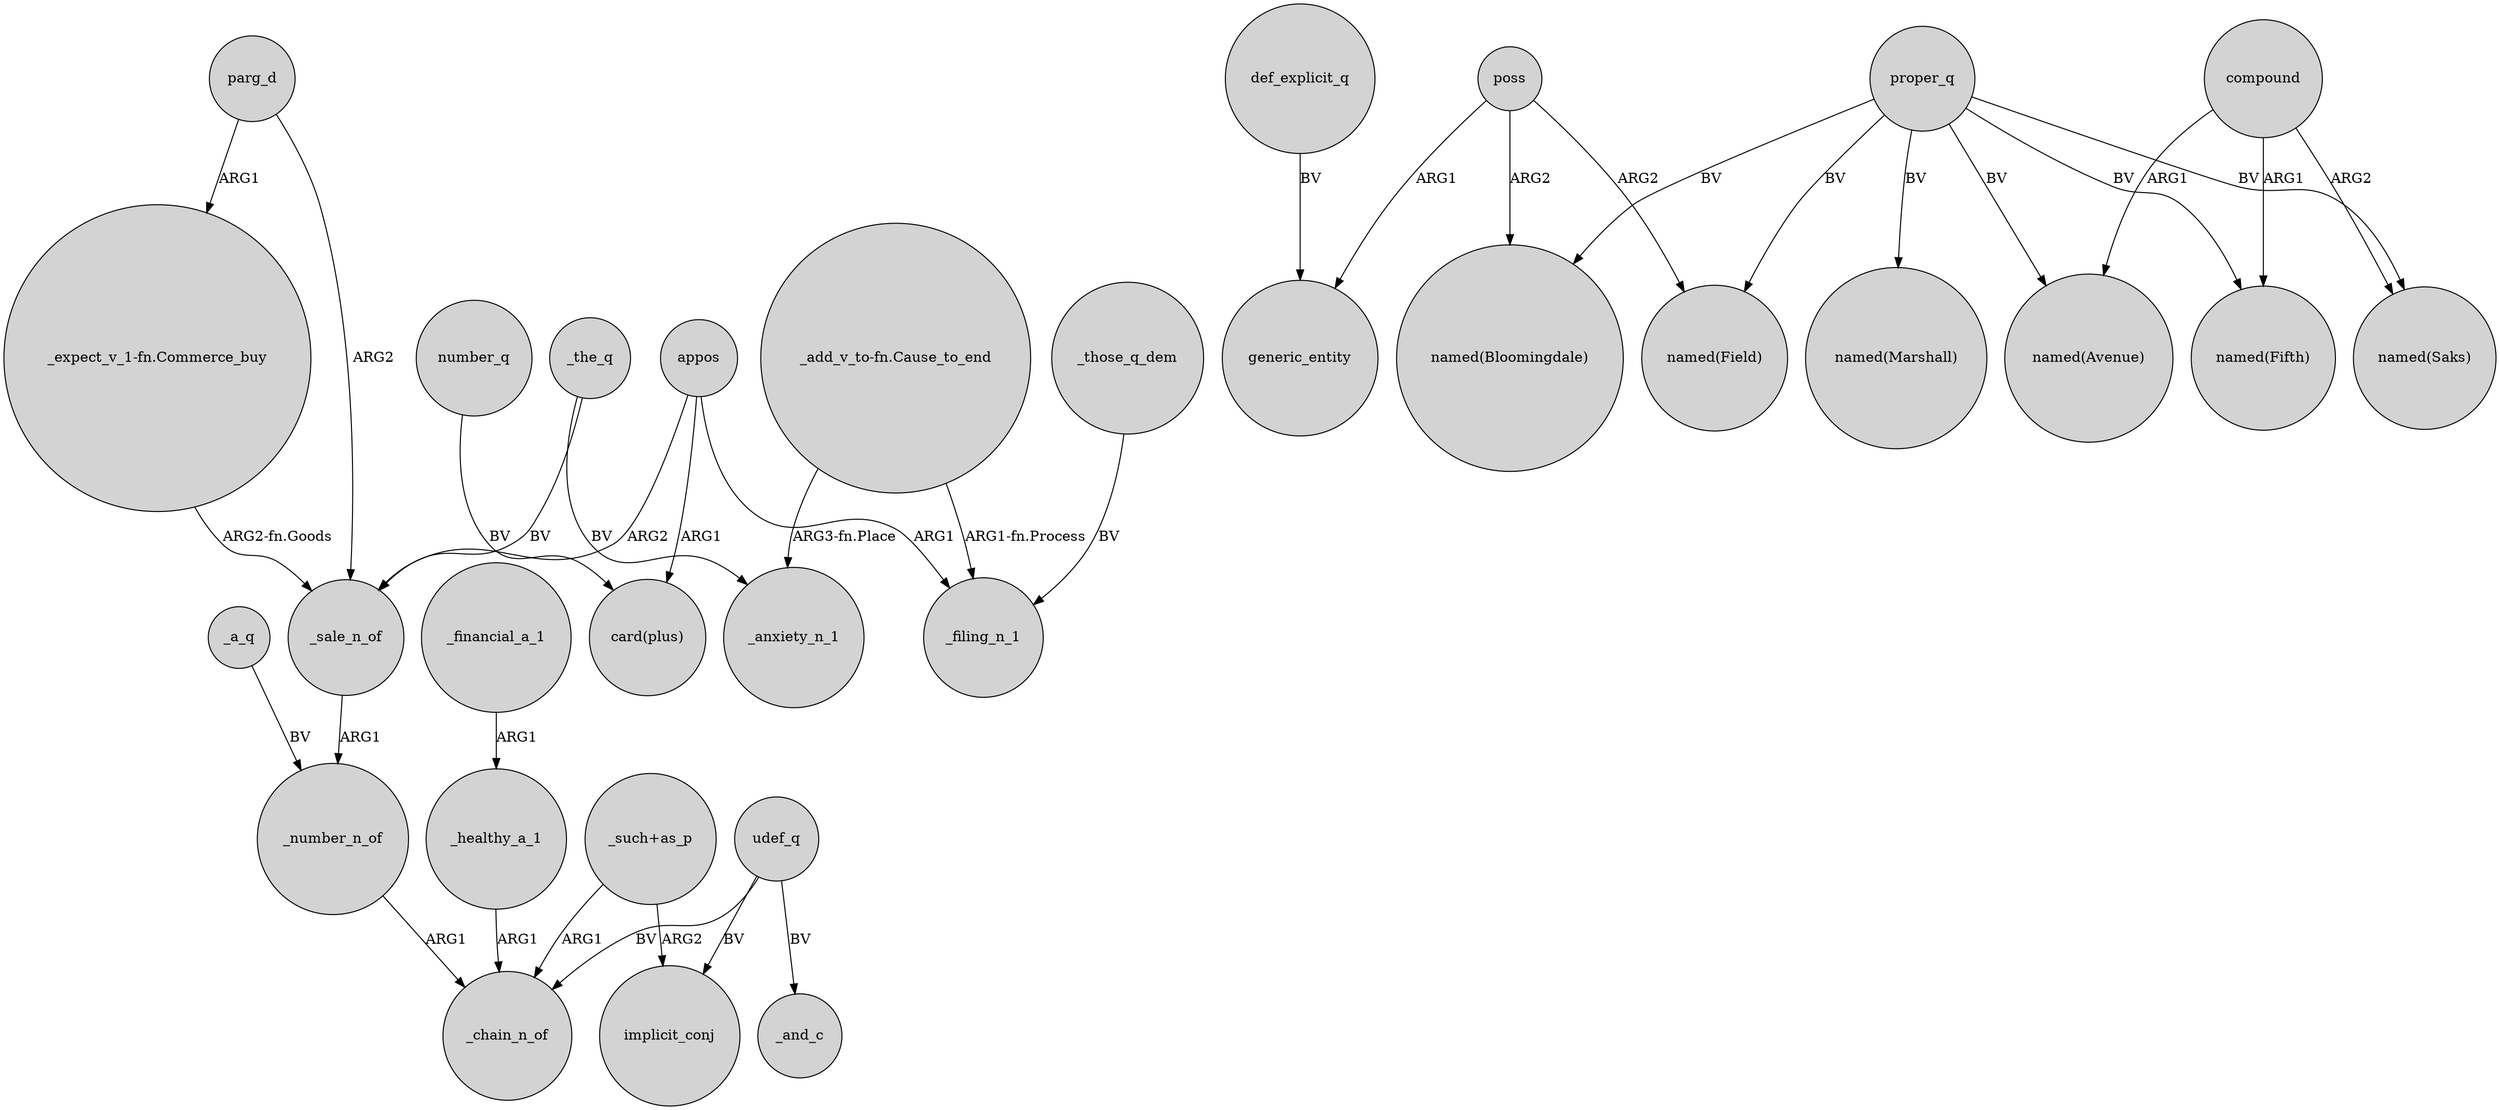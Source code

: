 digraph {
	node [shape=circle style=filled]
	_number_n_of -> _chain_n_of [label=ARG1]
	_healthy_a_1 -> _chain_n_of [label=ARG1]
	number_q -> "card(plus)" [label=BV]
	appos -> _filing_n_1 [label=ARG1]
	compound -> "named(Saks)" [label=ARG2]
	def_explicit_q -> generic_entity [label=BV]
	"_expect_v_1-fn.Commerce_buy" -> _sale_n_of [label="ARG2-fn.Goods"]
	_the_q -> _anxiety_n_1 [label=BV]
	poss -> "named(Bloomingdale)" [label=ARG2]
	poss -> "named(Field)" [label=ARG2]
	proper_q -> "named(Marshall)" [label=BV]
	udef_q -> _and_c [label=BV]
	udef_q -> _chain_n_of [label=BV]
	poss -> generic_entity [label=ARG1]
	"_such+as_p" -> implicit_conj [label=ARG2]
	proper_q -> "named(Fifth)" [label=BV]
	parg_d -> "_expect_v_1-fn.Commerce_buy" [label=ARG1]
	"_such+as_p" -> _chain_n_of [label=ARG1]
	parg_d -> _sale_n_of [label=ARG2]
	proper_q -> "named(Saks)" [label=BV]
	"_add_v_to-fn.Cause_to_end" -> _filing_n_1 [label="ARG1-fn.Process"]
	"_add_v_to-fn.Cause_to_end" -> _anxiety_n_1 [label="ARG3-fn.Place"]
	proper_q -> "named(Field)" [label=BV]
	_a_q -> _number_n_of [label=BV]
	proper_q -> "named(Avenue)" [label=BV]
	_sale_n_of -> _number_n_of [label=ARG1]
	_financial_a_1 -> _healthy_a_1 [label=ARG1]
	appos -> "card(plus)" [label=ARG1]
	compound -> "named(Avenue)" [label=ARG1]
	proper_q -> "named(Bloomingdale)" [label=BV]
	_the_q -> _sale_n_of [label=BV]
	_those_q_dem -> _filing_n_1 [label=BV]
	udef_q -> implicit_conj [label=BV]
	appos -> _sale_n_of [label=ARG2]
	compound -> "named(Fifth)" [label=ARG1]
}
